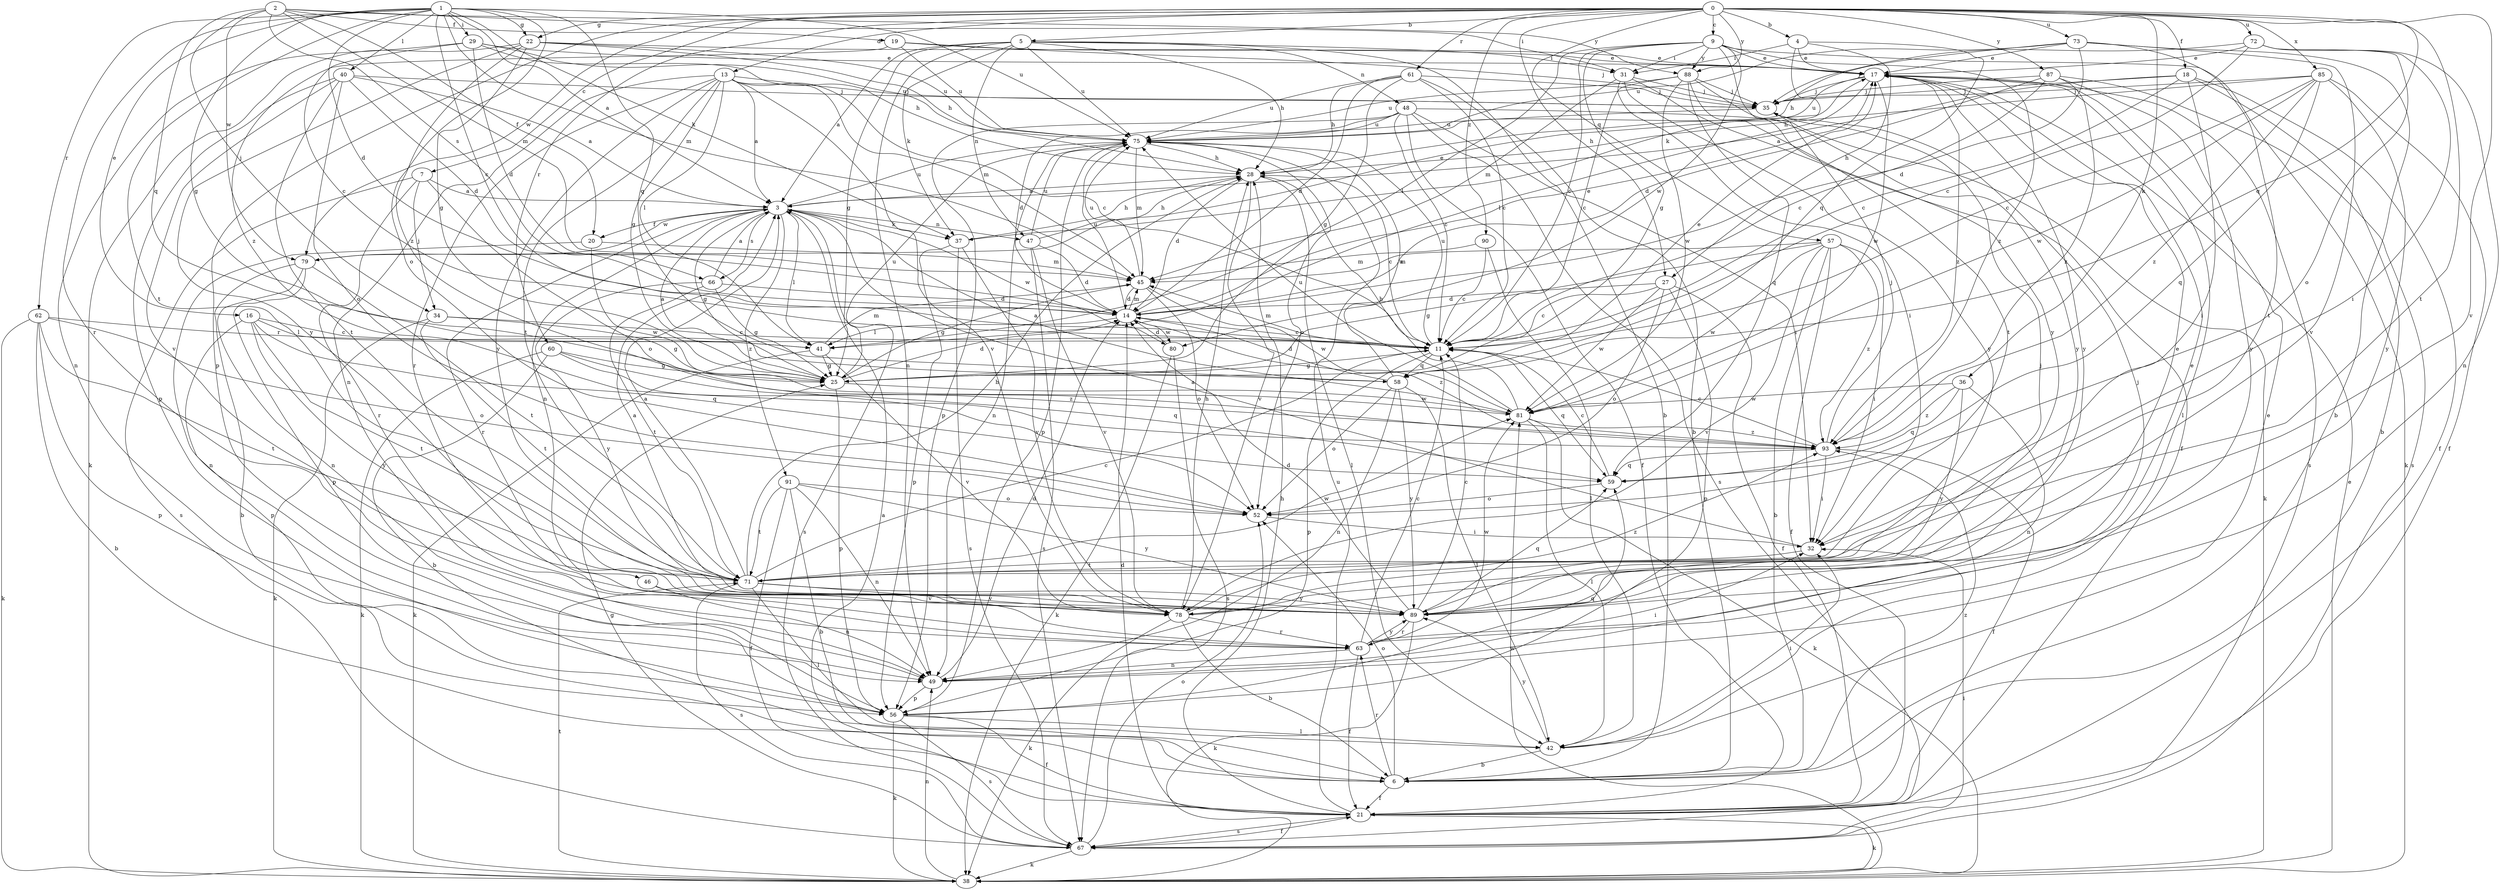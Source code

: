 strict digraph  {
0;
1;
2;
3;
4;
5;
6;
7;
9;
11;
13;
14;
16;
17;
18;
19;
20;
21;
22;
25;
27;
28;
29;
31;
32;
34;
35;
36;
37;
38;
40;
41;
42;
45;
46;
47;
48;
49;
52;
56;
57;
58;
59;
60;
61;
62;
63;
66;
67;
71;
72;
73;
75;
78;
79;
80;
81;
85;
87;
88;
89;
90;
91;
93;
0 -> 4  [label=b];
0 -> 5  [label=b];
0 -> 7  [label=c];
0 -> 9  [label=c];
0 -> 13  [label=d];
0 -> 18  [label=f];
0 -> 22  [label=g];
0 -> 27  [label=h];
0 -> 36  [label=k];
0 -> 56  [label=p];
0 -> 57  [label=q];
0 -> 58  [label=q];
0 -> 60  [label=r];
0 -> 61  [label=r];
0 -> 71  [label=t];
0 -> 72  [label=u];
0 -> 73  [label=u];
0 -> 78  [label=v];
0 -> 79  [label=w];
0 -> 85  [label=x];
0 -> 87  [label=y];
0 -> 88  [label=y];
0 -> 90  [label=z];
1 -> 3  [label=a];
1 -> 11  [label=c];
1 -> 14  [label=d];
1 -> 16  [label=e];
1 -> 22  [label=g];
1 -> 25  [label=g];
1 -> 29  [label=i];
1 -> 37  [label=k];
1 -> 40  [label=l];
1 -> 45  [label=m];
1 -> 52  [label=o];
1 -> 58  [label=q];
1 -> 62  [label=r];
1 -> 63  [label=r];
1 -> 71  [label=t];
1 -> 75  [label=u];
2 -> 19  [label=f];
2 -> 20  [label=f];
2 -> 31  [label=i];
2 -> 34  [label=j];
2 -> 45  [label=m];
2 -> 58  [label=q];
2 -> 66  [label=s];
2 -> 79  [label=w];
2 -> 88  [label=y];
3 -> 20  [label=f];
3 -> 25  [label=g];
3 -> 37  [label=k];
3 -> 41  [label=l];
3 -> 46  [label=n];
3 -> 47  [label=n];
3 -> 63  [label=r];
3 -> 66  [label=s];
3 -> 67  [label=s];
3 -> 75  [label=u];
3 -> 79  [label=w];
3 -> 80  [label=w];
3 -> 91  [label=z];
4 -> 17  [label=e];
4 -> 27  [label=h];
4 -> 31  [label=i];
4 -> 37  [label=k];
4 -> 58  [label=q];
5 -> 3  [label=a];
5 -> 6  [label=b];
5 -> 25  [label=g];
5 -> 28  [label=h];
5 -> 31  [label=i];
5 -> 37  [label=k];
5 -> 47  [label=n];
5 -> 48  [label=n];
5 -> 49  [label=n];
5 -> 75  [label=u];
6 -> 21  [label=f];
6 -> 52  [label=o];
6 -> 63  [label=r];
6 -> 93  [label=z];
7 -> 3  [label=a];
7 -> 34  [label=j];
7 -> 52  [label=o];
7 -> 63  [label=r];
7 -> 67  [label=s];
9 -> 11  [label=c];
9 -> 17  [label=e];
9 -> 25  [label=g];
9 -> 31  [label=i];
9 -> 38  [label=k];
9 -> 41  [label=l];
9 -> 80  [label=w];
9 -> 88  [label=y];
9 -> 89  [label=y];
9 -> 93  [label=z];
11 -> 25  [label=g];
11 -> 45  [label=m];
11 -> 56  [label=p];
11 -> 58  [label=q];
11 -> 59  [label=q];
11 -> 75  [label=u];
13 -> 3  [label=a];
13 -> 11  [label=c];
13 -> 25  [label=g];
13 -> 35  [label=j];
13 -> 41  [label=l];
13 -> 45  [label=m];
13 -> 49  [label=n];
13 -> 63  [label=r];
13 -> 71  [label=t];
13 -> 78  [label=v];
13 -> 89  [label=y];
14 -> 11  [label=c];
14 -> 17  [label=e];
14 -> 41  [label=l];
14 -> 45  [label=m];
14 -> 75  [label=u];
14 -> 80  [label=w];
14 -> 93  [label=z];
16 -> 11  [label=c];
16 -> 41  [label=l];
16 -> 56  [label=p];
16 -> 59  [label=q];
16 -> 71  [label=t];
16 -> 89  [label=y];
17 -> 35  [label=j];
17 -> 41  [label=l];
17 -> 42  [label=l];
17 -> 67  [label=s];
17 -> 75  [label=u];
17 -> 81  [label=w];
17 -> 89  [label=y];
17 -> 93  [label=z];
18 -> 3  [label=a];
18 -> 6  [label=b];
18 -> 11  [label=c];
18 -> 21  [label=f];
18 -> 32  [label=i];
18 -> 35  [label=j];
19 -> 17  [label=e];
19 -> 35  [label=j];
19 -> 75  [label=u];
19 -> 93  [label=z];
20 -> 45  [label=m];
20 -> 49  [label=n];
20 -> 81  [label=w];
21 -> 3  [label=a];
21 -> 14  [label=d];
21 -> 28  [label=h];
21 -> 38  [label=k];
21 -> 67  [label=s];
21 -> 75  [label=u];
22 -> 17  [label=e];
22 -> 25  [label=g];
22 -> 28  [label=h];
22 -> 38  [label=k];
22 -> 75  [label=u];
22 -> 89  [label=y];
22 -> 93  [label=z];
25 -> 3  [label=a];
25 -> 14  [label=d];
25 -> 56  [label=p];
25 -> 75  [label=u];
25 -> 81  [label=w];
27 -> 11  [label=c];
27 -> 14  [label=d];
27 -> 21  [label=f];
27 -> 52  [label=o];
27 -> 56  [label=p];
27 -> 81  [label=w];
28 -> 3  [label=a];
28 -> 11  [label=c];
28 -> 14  [label=d];
28 -> 42  [label=l];
28 -> 78  [label=v];
29 -> 11  [label=c];
29 -> 14  [label=d];
29 -> 17  [label=e];
29 -> 28  [label=h];
29 -> 49  [label=n];
29 -> 75  [label=u];
31 -> 21  [label=f];
31 -> 32  [label=i];
31 -> 35  [label=j];
31 -> 45  [label=m];
31 -> 89  [label=y];
32 -> 3  [label=a];
32 -> 71  [label=t];
34 -> 11  [label=c];
34 -> 25  [label=g];
34 -> 38  [label=k];
34 -> 71  [label=t];
35 -> 75  [label=u];
36 -> 49  [label=n];
36 -> 59  [label=q];
36 -> 81  [label=w];
36 -> 89  [label=y];
36 -> 93  [label=z];
37 -> 28  [label=h];
37 -> 56  [label=p];
37 -> 67  [label=s];
37 -> 78  [label=v];
38 -> 17  [label=e];
38 -> 49  [label=n];
38 -> 71  [label=t];
38 -> 81  [label=w];
40 -> 3  [label=a];
40 -> 14  [label=d];
40 -> 35  [label=j];
40 -> 52  [label=o];
40 -> 56  [label=p];
40 -> 71  [label=t];
40 -> 78  [label=v];
41 -> 25  [label=g];
41 -> 38  [label=k];
41 -> 45  [label=m];
41 -> 78  [label=v];
42 -> 6  [label=b];
42 -> 17  [label=e];
42 -> 32  [label=i];
42 -> 89  [label=y];
45 -> 14  [label=d];
45 -> 25  [label=g];
45 -> 52  [label=o];
45 -> 75  [label=u];
45 -> 81  [label=w];
46 -> 49  [label=n];
46 -> 78  [label=v];
47 -> 14  [label=d];
47 -> 28  [label=h];
47 -> 67  [label=s];
47 -> 75  [label=u];
47 -> 78  [label=v];
48 -> 11  [label=c];
48 -> 14  [label=d];
48 -> 21  [label=f];
48 -> 32  [label=i];
48 -> 38  [label=k];
48 -> 56  [label=p];
48 -> 67  [label=s];
48 -> 75  [label=u];
49 -> 14  [label=d];
49 -> 32  [label=i];
49 -> 56  [label=p];
52 -> 32  [label=i];
56 -> 21  [label=f];
56 -> 38  [label=k];
56 -> 42  [label=l];
56 -> 59  [label=q];
56 -> 67  [label=s];
57 -> 6  [label=b];
57 -> 21  [label=f];
57 -> 25  [label=g];
57 -> 32  [label=i];
57 -> 45  [label=m];
57 -> 78  [label=v];
57 -> 81  [label=w];
57 -> 93  [label=z];
58 -> 14  [label=d];
58 -> 17  [label=e];
58 -> 42  [label=l];
58 -> 49  [label=n];
58 -> 52  [label=o];
58 -> 75  [label=u];
58 -> 89  [label=y];
59 -> 11  [label=c];
59 -> 52  [label=o];
60 -> 6  [label=b];
60 -> 25  [label=g];
60 -> 38  [label=k];
60 -> 59  [label=q];
60 -> 93  [label=z];
61 -> 6  [label=b];
61 -> 11  [label=c];
61 -> 14  [label=d];
61 -> 25  [label=g];
61 -> 28  [label=h];
61 -> 35  [label=j];
61 -> 75  [label=u];
62 -> 6  [label=b];
62 -> 38  [label=k];
62 -> 52  [label=o];
62 -> 56  [label=p];
62 -> 71  [label=t];
62 -> 41  [label=r];
63 -> 11  [label=c];
63 -> 17  [label=e];
63 -> 21  [label=f];
63 -> 35  [label=j];
63 -> 49  [label=n];
63 -> 81  [label=w];
63 -> 89  [label=y];
66 -> 3  [label=a];
66 -> 14  [label=d];
66 -> 25  [label=g];
66 -> 71  [label=t];
66 -> 89  [label=y];
67 -> 21  [label=f];
67 -> 25  [label=g];
67 -> 32  [label=i];
67 -> 38  [label=k];
67 -> 52  [label=o];
71 -> 3  [label=a];
71 -> 11  [label=c];
71 -> 28  [label=h];
71 -> 42  [label=l];
71 -> 67  [label=s];
71 -> 78  [label=v];
71 -> 81  [label=w];
71 -> 89  [label=y];
72 -> 11  [label=c];
72 -> 17  [label=e];
72 -> 32  [label=i];
72 -> 35  [label=j];
72 -> 49  [label=n];
72 -> 52  [label=o];
73 -> 6  [label=b];
73 -> 14  [label=d];
73 -> 17  [label=e];
73 -> 28  [label=h];
73 -> 71  [label=t];
73 -> 75  [label=u];
73 -> 78  [label=v];
75 -> 28  [label=h];
75 -> 45  [label=m];
75 -> 49  [label=n];
75 -> 52  [label=o];
75 -> 56  [label=p];
78 -> 6  [label=b];
78 -> 28  [label=h];
78 -> 35  [label=j];
78 -> 38  [label=k];
78 -> 63  [label=r];
78 -> 93  [label=z];
79 -> 6  [label=b];
79 -> 17  [label=e];
79 -> 49  [label=n];
79 -> 56  [label=p];
79 -> 71  [label=t];
80 -> 14  [label=d];
80 -> 38  [label=k];
80 -> 67  [label=s];
81 -> 3  [label=a];
81 -> 28  [label=h];
81 -> 38  [label=k];
81 -> 42  [label=l];
81 -> 75  [label=u];
81 -> 93  [label=z];
85 -> 11  [label=c];
85 -> 21  [label=f];
85 -> 28  [label=h];
85 -> 35  [label=j];
85 -> 59  [label=q];
85 -> 81  [label=w];
85 -> 89  [label=y];
85 -> 93  [label=z];
87 -> 11  [label=c];
87 -> 14  [label=d];
87 -> 35  [label=j];
87 -> 67  [label=s];
87 -> 89  [label=y];
87 -> 93  [label=z];
88 -> 11  [label=c];
88 -> 35  [label=j];
88 -> 59  [label=q];
88 -> 71  [label=t];
88 -> 75  [label=u];
88 -> 81  [label=w];
88 -> 89  [label=y];
89 -> 3  [label=a];
89 -> 11  [label=c];
89 -> 14  [label=d];
89 -> 17  [label=e];
89 -> 38  [label=k];
89 -> 59  [label=q];
89 -> 63  [label=r];
90 -> 11  [label=c];
90 -> 42  [label=l];
90 -> 45  [label=m];
91 -> 6  [label=b];
91 -> 21  [label=f];
91 -> 49  [label=n];
91 -> 52  [label=o];
91 -> 71  [label=t];
91 -> 89  [label=y];
93 -> 11  [label=c];
93 -> 21  [label=f];
93 -> 32  [label=i];
93 -> 35  [label=j];
93 -> 59  [label=q];
}
